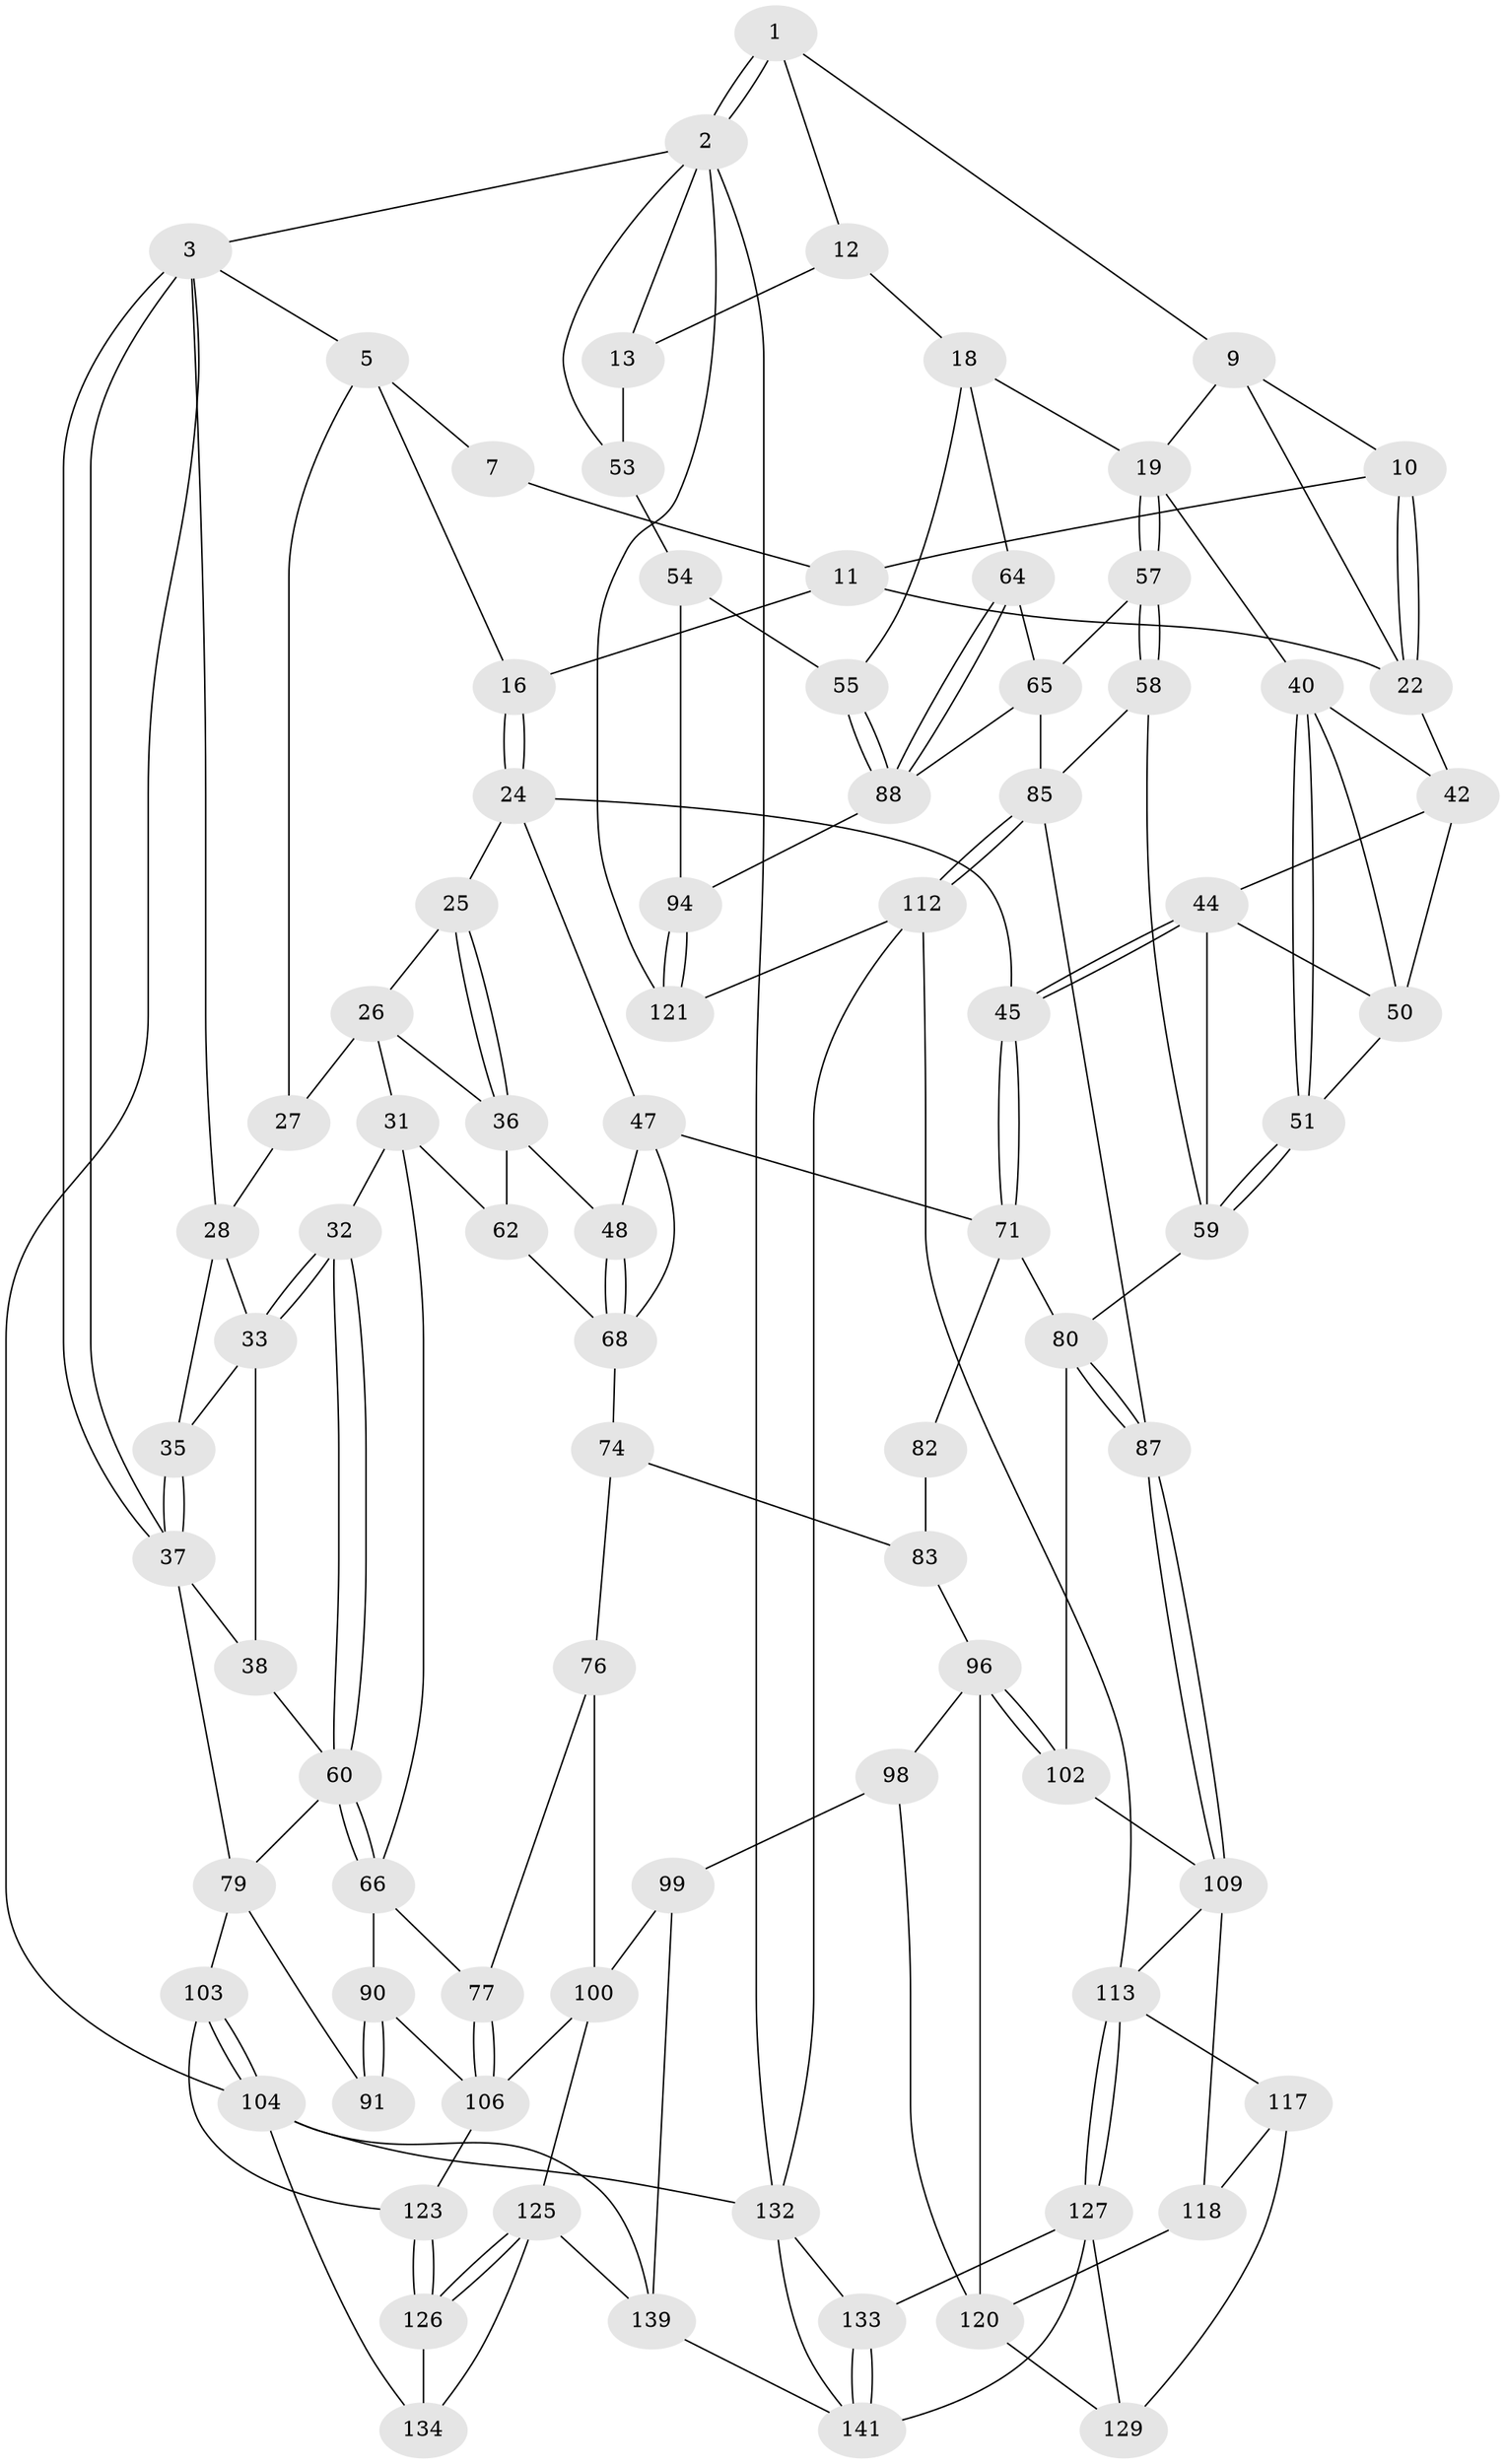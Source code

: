 // original degree distribution, {3: 0.013986013986013986, 6: 0.24475524475524477, 4: 0.26573426573426573, 5: 0.4755244755244755}
// Generated by graph-tools (version 1.1) at 2025/42/03/06/25 10:42:32]
// undirected, 85 vertices, 180 edges
graph export_dot {
graph [start="1"]
  node [color=gray90,style=filled];
  1 [pos="+0.8230375717839271+0",super="+8"];
  2 [pos="+1+0",super="+116"];
  3 [pos="+0+0",super="+4"];
  5 [pos="+0.38193423464929666+0",super="+6"];
  7 [pos="+0.5229672442853317+0"];
  9 [pos="+0.7728211308816088+0.04030911703109928",super="+21"];
  10 [pos="+0.6824858084680672+0.1349903691704696"];
  11 [pos="+0.6495953418144198+0.13216069143703374",super="+15"];
  12 [pos="+0.8950095454366042+0.11783093393845492",super="+17"];
  13 [pos="+1+0.19207130065005976",super="+14"];
  16 [pos="+0.49648536456593106+0.17082181474451008"];
  18 [pos="+0.8287666193444405+0.2706768575928016",super="+56"];
  19 [pos="+0.8119776687380228+0.268589802136209",super="+20"];
  22 [pos="+0.6914434656430279+0.1899779882990875",super="+23"];
  24 [pos="+0.48237090455852594+0.19244989933466622",super="+46"];
  25 [pos="+0.37401360652780047+0.21441984838413655"];
  26 [pos="+0.3008257284396805+0.1438632908428994",super="+30"];
  27 [pos="+0.27380038033018844+0.008457920728646356"];
  28 [pos="+0.0883750314330999+0.043983884868096686",super="+29"];
  31 [pos="+0.2132662354169378+0.28508398221145415",super="+63"];
  32 [pos="+0.18136288833039418+0.27742201188015125"];
  33 [pos="+0.14904624483869508+0.245041756748334",super="+34"];
  35 [pos="+0+0.11035253315514228"];
  36 [pos="+0.29673419125292316+0.28822569184915103",super="+49"];
  37 [pos="+0+0.09154144624223695",super="+39"];
  38 [pos="+0.06354330213869983+0.2737539137217028"];
  40 [pos="+0.6898974424632031+0.2937940437573842",super="+41"];
  42 [pos="+0.6065415954038959+0.2432780178203806",super="+43"];
  44 [pos="+0.5075718130298361+0.3633168959320689",super="+67"];
  45 [pos="+0.5040831034966864+0.3633686262098967"];
  47 [pos="+0.42134798031594806+0.3332073421552635",super="+70"];
  48 [pos="+0.34479956619976665+0.33375666226433715"];
  50 [pos="+0.6058007873540284+0.29533089706224264",super="+52"];
  51 [pos="+0.6713973150724035+0.3876657395337891"];
  53 [pos="+1+0.34474570621989004",super="+115"];
  54 [pos="+1+0.3681046071012585",super="+93"];
  55 [pos="+1+0.36294316533689974"];
  57 [pos="+0.720914827402836+0.421767333518254"];
  58 [pos="+0.7129434216491309+0.4219037647108818"];
  59 [pos="+0.677669723929078+0.3991753316330094",super="+73"];
  60 [pos="+0.1249157283173696+0.4420840970402755",super="+61"];
  62 [pos="+0.2592347713040141+0.4059437521873384"];
  64 [pos="+0.8080518176547588+0.4447431424893098"];
  65 [pos="+0.729423601400912+0.4252063169740142",super="+84"];
  66 [pos="+0.1276998378661972+0.46337482166908706",super="+78"];
  68 [pos="+0.31637257904946936+0.4313670556464443",super="+69"];
  71 [pos="+0.4849880755465488+0.48809242975269174",super="+72"];
  74 [pos="+0.29317471055422456+0.48077793061377677",super="+75"];
  76 [pos="+0.23798502660325338+0.5017438500048003",super="+101"];
  77 [pos="+0.1768146832370511+0.513567063142293"];
  79 [pos="+0+0.2892368723282226",super="+92"];
  80 [pos="+0.570078416794764+0.5240562533092668",super="+81"];
  82 [pos="+0.45048983946407095+0.4962898973350886"];
  83 [pos="+0.3439495572278089+0.5100209706814977",super="+95"];
  85 [pos="+0.7582085016790195+0.6169373212596263",super="+86"];
  87 [pos="+0.5741572698156949+0.5294705754012824"];
  88 [pos="+0.8311626875699223+0.47802584761134864",super="+89"];
  90 [pos="+0.11131214371238288+0.48364501958764844",super="+108"];
  91 [pos="+0+0.5592398565584893"];
  94 [pos="+0.8870545432075339+0.5648520794273365"];
  96 [pos="+0.3828020398084133+0.6824149391526264",super="+97"];
  98 [pos="+0.3598425752313471+0.7227857322084574",super="+137"];
  99 [pos="+0.35503383419290546+0.725198608797377",super="+138"];
  100 [pos="+0.33140152034921855+0.7266356858031783",super="+111"];
  102 [pos="+0.470846212871301+0.6166265297844091"];
  103 [pos="+0+0.647364390480499"];
  104 [pos="+0+0.6946664709944018",super="+105"];
  106 [pos="+0.18738049933291745+0.631181659630803",super="+107"];
  109 [pos="+0.5740847217686981+0.5312888842528297",super="+110"];
  112 [pos="+0.7560811649638525+0.6233673452800187",super="+122"];
  113 [pos="+0.7232568829953733+0.6705975112703078",super="+114"];
  117 [pos="+0.6221026699301373+0.6791676999752476",super="+130"];
  118 [pos="+0.5557045821154868+0.6855612149134114",super="+119"];
  120 [pos="+0.4626953420248798+0.7187934679549673",super="+135"];
  121 [pos="+1+0.7988482362339515"];
  123 [pos="+0.1132323406236148+0.6641385457699601",super="+124"];
  125 [pos="+0.21455697289851586+0.8287138217136037",super="+136"];
  126 [pos="+0.12349118432820362+0.7625531917525394",super="+131"];
  127 [pos="+0.7434757851477308+0.7904501846844705",super="+128"];
  129 [pos="+0.6207311807291509+0.8704974429907737"];
  132 [pos="+0.9725776815246775+0.8153081313566714",super="+142"];
  133 [pos="+0.9220085068538646+0.828828798037362"];
  134 [pos="+0.030014784716674795+0.7928417183281827"];
  139 [pos="+0.3664709381256099+1",super="+140"];
  141 [pos="+0.7458744525422382+1",super="+143"];
  1 -- 2;
  1 -- 2;
  1 -- 12;
  1 -- 9;
  2 -- 3;
  2 -- 121;
  2 -- 53;
  2 -- 132;
  2 -- 13;
  3 -- 37;
  3 -- 37;
  3 -- 104;
  3 -- 28;
  3 -- 5;
  5 -- 27;
  5 -- 16;
  5 -- 7;
  7 -- 11;
  9 -- 10;
  9 -- 19;
  9 -- 22;
  10 -- 11;
  10 -- 22;
  10 -- 22;
  11 -- 16;
  11 -- 22;
  12 -- 13 [weight=2];
  12 -- 18;
  13 -- 53;
  16 -- 24;
  16 -- 24;
  18 -- 19;
  18 -- 64;
  18 -- 55;
  19 -- 57;
  19 -- 57;
  19 -- 40;
  22 -- 42;
  24 -- 25;
  24 -- 45;
  24 -- 47;
  25 -- 26;
  25 -- 36;
  25 -- 36;
  26 -- 27;
  26 -- 36;
  26 -- 31;
  27 -- 28;
  28 -- 35;
  28 -- 33;
  31 -- 32;
  31 -- 66;
  31 -- 62;
  32 -- 33;
  32 -- 33;
  32 -- 60;
  32 -- 60;
  33 -- 38;
  33 -- 35;
  35 -- 37;
  35 -- 37;
  36 -- 48;
  36 -- 62;
  37 -- 38;
  37 -- 79;
  38 -- 60;
  40 -- 51;
  40 -- 51;
  40 -- 42;
  40 -- 50;
  42 -- 50;
  42 -- 44;
  44 -- 45;
  44 -- 45;
  44 -- 50;
  44 -- 59;
  45 -- 71;
  45 -- 71;
  47 -- 48;
  47 -- 68;
  47 -- 71;
  48 -- 68;
  48 -- 68;
  50 -- 51;
  51 -- 59;
  51 -- 59;
  53 -- 54 [weight=2];
  54 -- 55;
  54 -- 94;
  55 -- 88;
  55 -- 88;
  57 -- 58;
  57 -- 58;
  57 -- 65;
  58 -- 59;
  58 -- 85;
  59 -- 80;
  60 -- 66;
  60 -- 66;
  60 -- 79;
  62 -- 68;
  64 -- 65;
  64 -- 88;
  64 -- 88;
  65 -- 88;
  65 -- 85;
  66 -- 90;
  66 -- 77;
  68 -- 74;
  71 -- 80;
  71 -- 82;
  74 -- 83;
  74 -- 76 [weight=2];
  76 -- 77;
  76 -- 100;
  77 -- 106;
  77 -- 106;
  79 -- 91;
  79 -- 103;
  80 -- 87;
  80 -- 87;
  80 -- 102;
  82 -- 83 [weight=2];
  83 -- 96;
  85 -- 112;
  85 -- 112;
  85 -- 87;
  87 -- 109;
  87 -- 109;
  88 -- 94;
  90 -- 91 [weight=2];
  90 -- 91;
  90 -- 106;
  94 -- 121;
  94 -- 121;
  96 -- 102;
  96 -- 102;
  96 -- 98;
  96 -- 120;
  98 -- 99 [weight=2];
  98 -- 120;
  99 -- 100;
  99 -- 139;
  100 -- 106;
  100 -- 125;
  102 -- 109;
  103 -- 104;
  103 -- 104;
  103 -- 123;
  104 -- 134;
  104 -- 132;
  104 -- 139;
  106 -- 123;
  109 -- 113;
  109 -- 118;
  112 -- 113;
  112 -- 121;
  112 -- 132;
  113 -- 127;
  113 -- 127;
  113 -- 117;
  117 -- 118 [weight=2];
  117 -- 129;
  118 -- 120;
  120 -- 129;
  123 -- 126 [weight=2];
  123 -- 126;
  125 -- 126;
  125 -- 126;
  125 -- 139;
  125 -- 134;
  126 -- 134;
  127 -- 133;
  127 -- 129;
  127 -- 141;
  132 -- 133;
  132 -- 141;
  133 -- 141;
  133 -- 141;
  139 -- 141;
}
